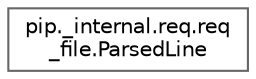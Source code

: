 digraph "Graphical Class Hierarchy"
{
 // LATEX_PDF_SIZE
  bgcolor="transparent";
  edge [fontname=Helvetica,fontsize=10,labelfontname=Helvetica,labelfontsize=10];
  node [fontname=Helvetica,fontsize=10,shape=box,height=0.2,width=0.4];
  rankdir="LR";
  Node0 [id="Node000000",label="pip._internal.req.req\l_file.ParsedLine",height=0.2,width=0.4,color="grey40", fillcolor="white", style="filled",URL="$d5/d6f/classpip_1_1__internal_1_1req_1_1req__file_1_1ParsedLine.html",tooltip=" "];
}
